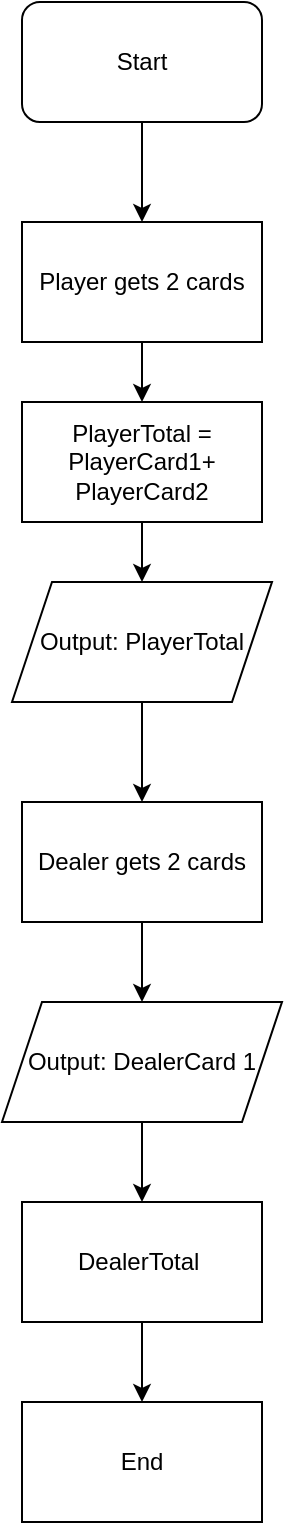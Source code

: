 <mxfile>
    <diagram id="j42BhyTkV39cocvEV0Nj" name="Page-1">
        <mxGraphModel dx="258" dy="853" grid="1" gridSize="10" guides="1" tooltips="0" connect="1" arrows="1" fold="1" page="1" pageScale="1" pageWidth="1169" pageHeight="1654" math="0" shadow="0">
            <root>
                <mxCell id="0"/>
                <mxCell id="1" parent="0"/>
                <mxCell id="37" style="edgeStyle=orthogonalEdgeStyle;html=1;exitX=0.5;exitY=1;exitDx=0;exitDy=0;entryX=0.5;entryY=0;entryDx=0;entryDy=0;" parent="1" source="29" target="31" edge="1">
                    <mxGeometry relative="1" as="geometry"/>
                </mxCell>
                <mxCell id="29" value="Start" style="whiteSpace=wrap;html=1;rounded=1;" parent="1" vertex="1">
                    <mxGeometry x="350" y="30" width="120" height="60" as="geometry"/>
                </mxCell>
                <mxCell id="41" value="" style="edgeStyle=orthogonalEdgeStyle;html=1;" parent="1" source="31" target="40" edge="1">
                    <mxGeometry relative="1" as="geometry"/>
                </mxCell>
                <mxCell id="31" value="Player gets 2 cards" style="whiteSpace=wrap;html=1;rounded=0;" parent="1" vertex="1">
                    <mxGeometry x="350" y="140" width="120" height="60" as="geometry"/>
                </mxCell>
                <mxCell id="46" value="" style="edgeStyle=orthogonalEdgeStyle;html=1;" parent="1" source="38" target="45" edge="1">
                    <mxGeometry relative="1" as="geometry"/>
                </mxCell>
                <mxCell id="38" value="Dealer gets 2 cards" style="whiteSpace=wrap;html=1;rounded=0;" parent="1" vertex="1">
                    <mxGeometry x="350" y="430" width="120" height="60" as="geometry"/>
                </mxCell>
                <mxCell id="43" value="" style="edgeStyle=orthogonalEdgeStyle;html=1;" parent="1" source="40" target="42" edge="1">
                    <mxGeometry relative="1" as="geometry"/>
                </mxCell>
                <mxCell id="40" value="PlayerTotal = PlayerCard1+ PlayerCard2" style="whiteSpace=wrap;html=1;rounded=0;" parent="1" vertex="1">
                    <mxGeometry x="350" y="230" width="120" height="60" as="geometry"/>
                </mxCell>
                <mxCell id="44" style="edgeStyle=orthogonalEdgeStyle;html=1;exitX=0.5;exitY=1;exitDx=0;exitDy=0;entryX=0.5;entryY=0;entryDx=0;entryDy=0;" parent="1" source="42" target="38" edge="1">
                    <mxGeometry relative="1" as="geometry"/>
                </mxCell>
                <mxCell id="42" value="Output: PlayerTotal" style="shape=parallelogram;perimeter=parallelogramPerimeter;whiteSpace=wrap;html=1;fixedSize=1;rounded=0;" parent="1" vertex="1">
                    <mxGeometry x="345" y="320" width="130" height="60" as="geometry"/>
                </mxCell>
                <mxCell id="48" value="" style="edgeStyle=orthogonalEdgeStyle;html=1;" parent="1" source="45" target="47" edge="1">
                    <mxGeometry relative="1" as="geometry"/>
                </mxCell>
                <mxCell id="45" value="Output: DealerCard 1" style="shape=parallelogram;perimeter=parallelogramPerimeter;whiteSpace=wrap;html=1;fixedSize=1;rounded=0;" parent="1" vertex="1">
                    <mxGeometry x="340" y="530" width="140" height="60" as="geometry"/>
                </mxCell>
                <mxCell id="50" value="" style="edgeStyle=orthogonalEdgeStyle;html=1;" parent="1" source="47" target="49" edge="1">
                    <mxGeometry relative="1" as="geometry"/>
                </mxCell>
                <mxCell id="47" value="DealerTotal&amp;nbsp;" style="whiteSpace=wrap;html=1;rounded=0;" parent="1" vertex="1">
                    <mxGeometry x="350" y="630" width="120" height="60" as="geometry"/>
                </mxCell>
                <mxCell id="49" value="End" style="whiteSpace=wrap;html=1;rounded=0;" parent="1" vertex="1">
                    <mxGeometry x="350" y="730" width="120" height="60" as="geometry"/>
                </mxCell>
            </root>
        </mxGraphModel>
    </diagram>
</mxfile>
